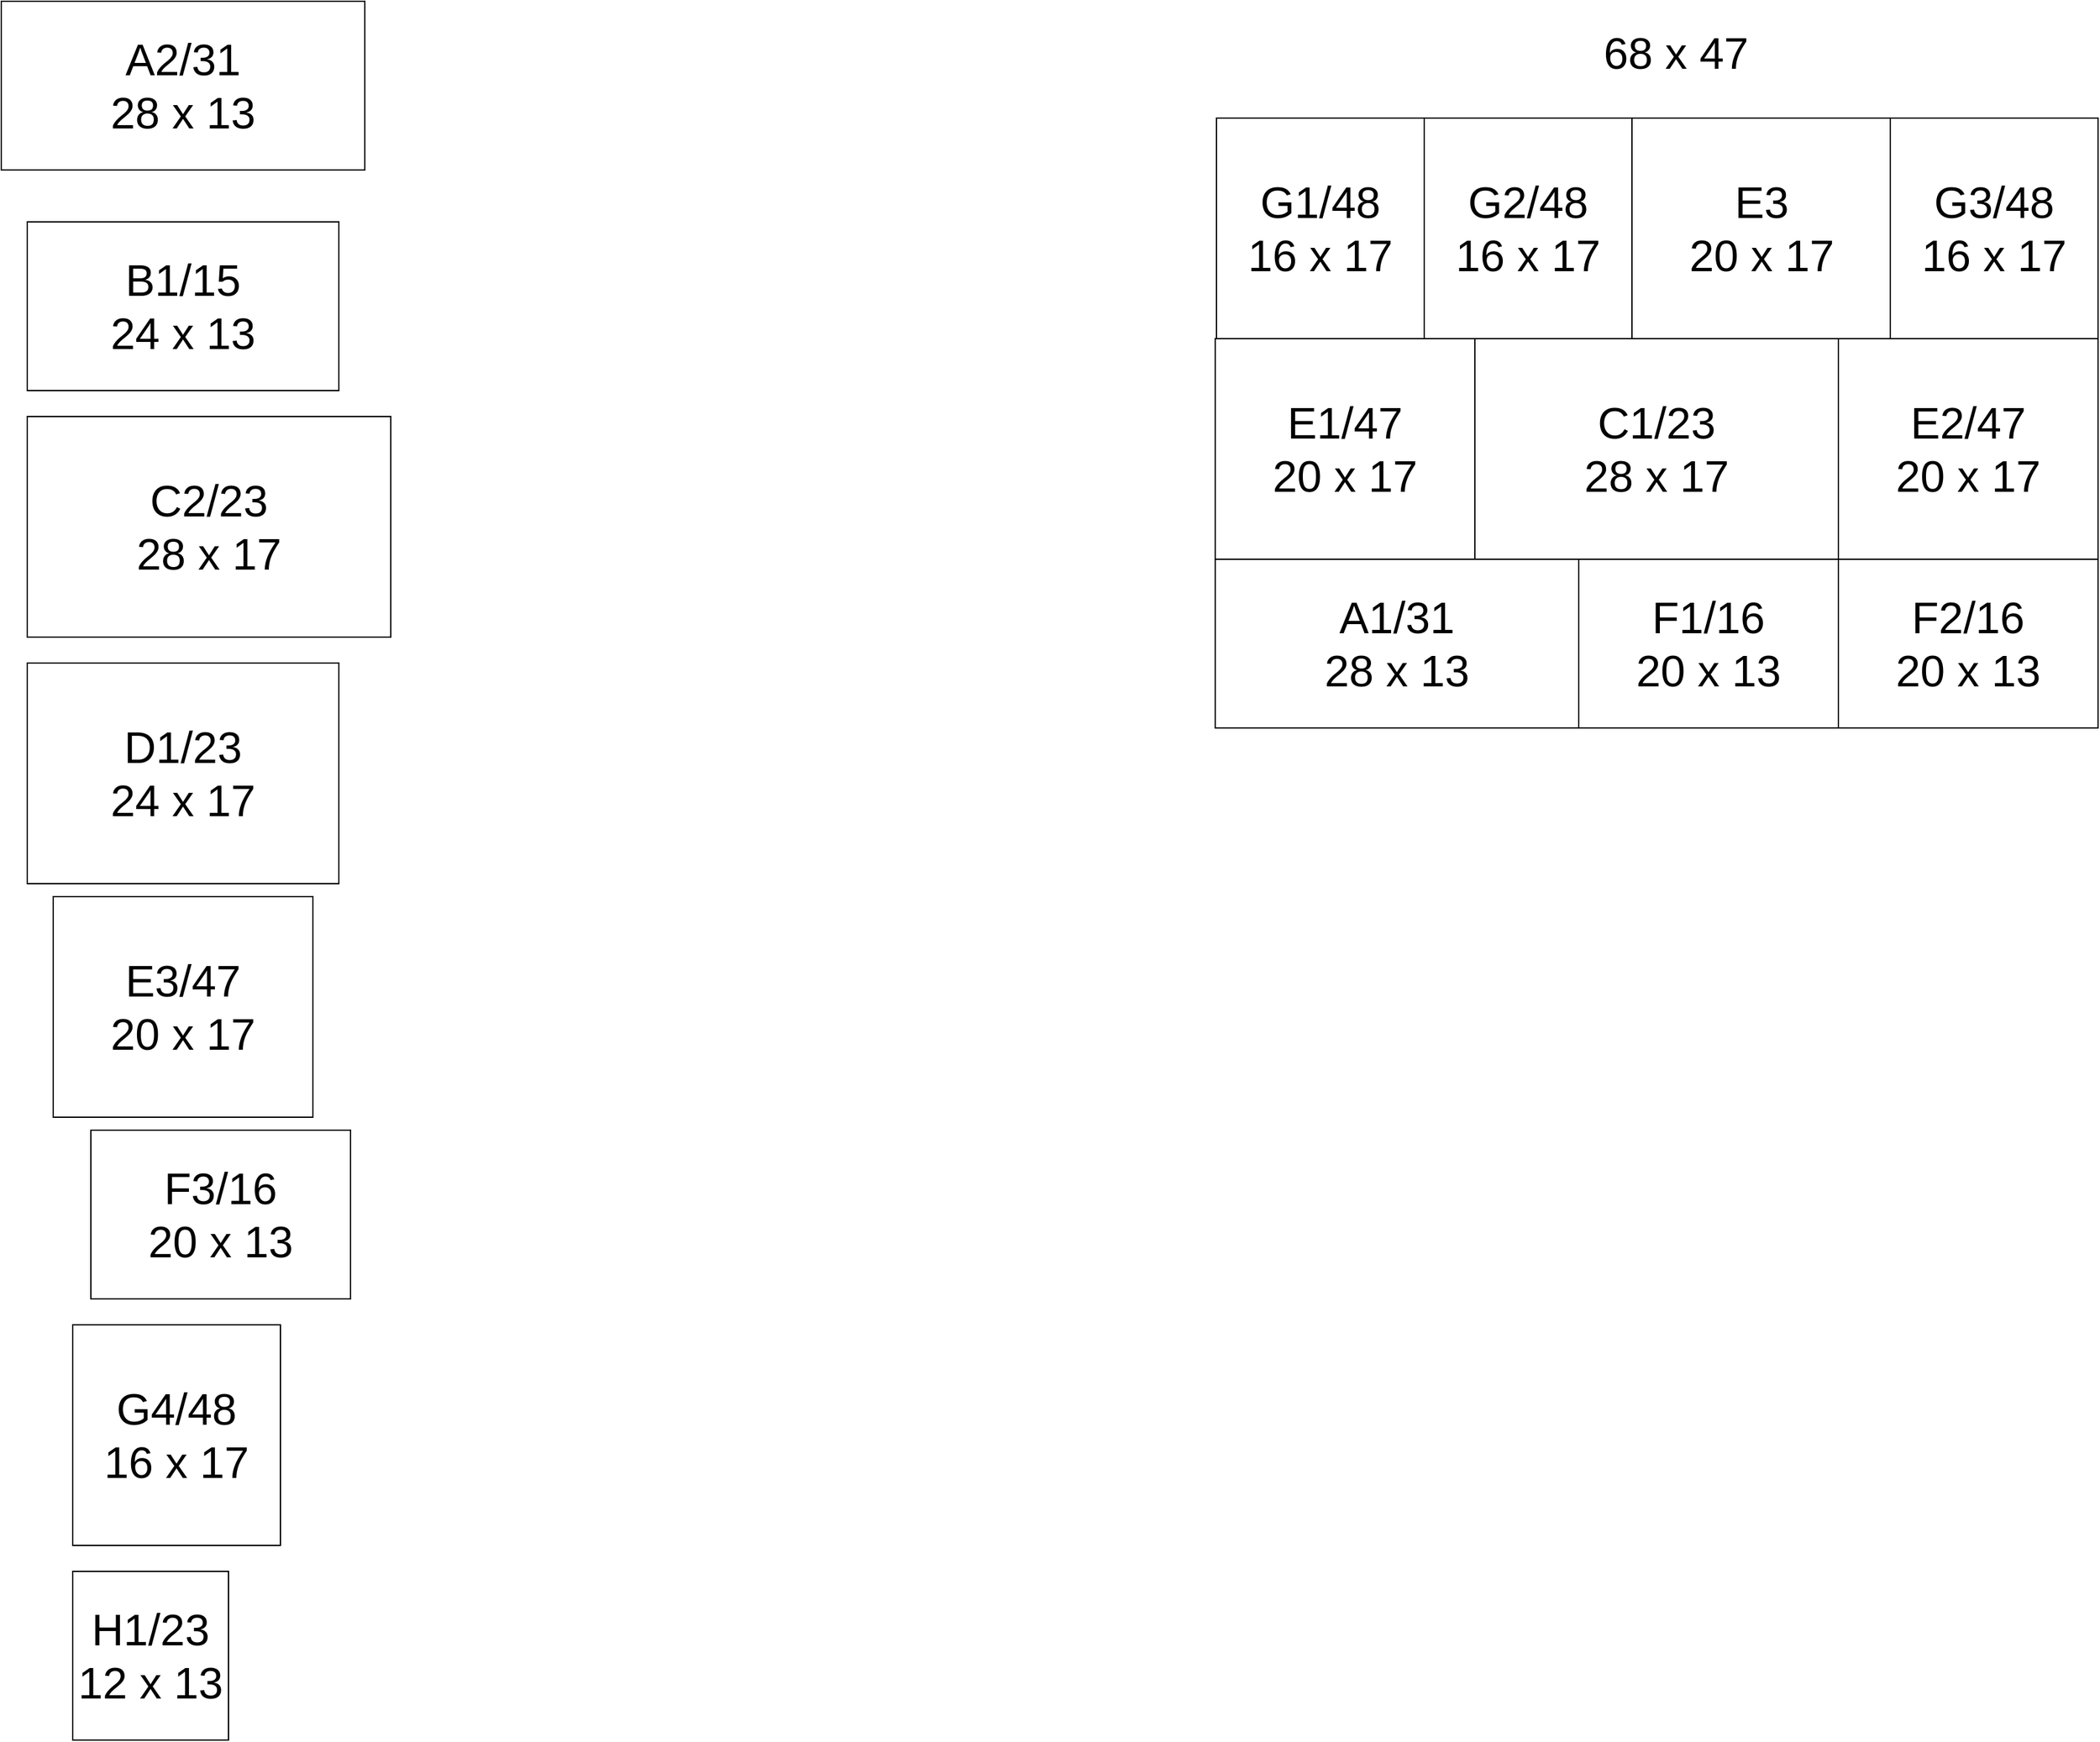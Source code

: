 <mxfile version="15.0.6" type="github">
  <diagram id="gl40HQNzWeFA6zc8xSAD" name="Page-1">
    <mxGraphModel dx="2365" dy="1615" grid="1" gridSize="10" guides="1" tooltips="1" connect="1" arrows="1" fold="1" page="1" pageScale="1" pageWidth="827" pageHeight="1169" math="0" shadow="0">
      <root>
        <mxCell id="0" />
        <mxCell id="1" parent="0" />
        <mxCell id="89Pmgcc1S83VsgnzRbyy-2" value="A1/31&lt;br&gt;28 x 13" style="rounded=0;whiteSpace=wrap;html=1;direction=south;fontSize=34;" vertex="1" parent="1">
          <mxGeometry x="1080" y="560" width="280" height="130" as="geometry" />
        </mxCell>
        <mxCell id="89Pmgcc1S83VsgnzRbyy-3" value="B1/15&lt;br&gt;24 x 13" style="rounded=0;whiteSpace=wrap;html=1;direction=south;fontSize=34;" vertex="1" parent="1">
          <mxGeometry x="165" y="300" width="240" height="130" as="geometry" />
        </mxCell>
        <mxCell id="89Pmgcc1S83VsgnzRbyy-4" value="D1/23&lt;br&gt;24 x 17" style="rounded=0;whiteSpace=wrap;html=1;direction=south;fontSize=34;" vertex="1" parent="1">
          <mxGeometry x="165" y="640" width="240" height="170" as="geometry" />
        </mxCell>
        <mxCell id="89Pmgcc1S83VsgnzRbyy-5" value="C1/23&lt;br&gt;28 x 17" style="rounded=0;whiteSpace=wrap;html=1;fontSize=34;" vertex="1" parent="1">
          <mxGeometry x="1280" y="390" width="280" height="170" as="geometry" />
        </mxCell>
        <mxCell id="89Pmgcc1S83VsgnzRbyy-6" value="E1/47&lt;br&gt;20 x 17" style="rounded=0;whiteSpace=wrap;html=1;fontSize=34;" vertex="1" parent="1">
          <mxGeometry x="1080" y="390" width="200" height="170" as="geometry" />
        </mxCell>
        <mxCell id="89Pmgcc1S83VsgnzRbyy-7" value="F3/16&lt;br&gt;20 x 13" style="rounded=0;whiteSpace=wrap;html=1;fontSize=34;" vertex="1" parent="1">
          <mxGeometry x="214" y="1000" width="200" height="130" as="geometry" />
        </mxCell>
        <mxCell id="89Pmgcc1S83VsgnzRbyy-8" value="G1/48&lt;br&gt;16 x 17" style="rounded=0;whiteSpace=wrap;html=1;fontSize=34;direction=south;" vertex="1" parent="1">
          <mxGeometry x="1081" y="220" width="160" height="170" as="geometry" />
        </mxCell>
        <mxCell id="89Pmgcc1S83VsgnzRbyy-9" value="H1/23&lt;br&gt;12 x 13" style="rounded=0;whiteSpace=wrap;html=1;fontSize=34;direction=south;" vertex="1" parent="1">
          <mxGeometry x="200" y="1340" width="120" height="130" as="geometry" />
        </mxCell>
        <mxCell id="89Pmgcc1S83VsgnzRbyy-21" value="C2/23&lt;br&gt;28 x 17" style="rounded=0;whiteSpace=wrap;html=1;fontSize=34;" vertex="1" parent="1">
          <mxGeometry x="165" y="450" width="280" height="170" as="geometry" />
        </mxCell>
        <mxCell id="89Pmgcc1S83VsgnzRbyy-24" value="E3&lt;br&gt;20 x 17" style="rounded=0;whiteSpace=wrap;html=1;fontSize=34;" vertex="1" parent="1">
          <mxGeometry x="1401" y="220" width="200" height="170" as="geometry" />
        </mxCell>
        <mxCell id="89Pmgcc1S83VsgnzRbyy-25" value="E2/47&lt;br&gt;20 x 17" style="rounded=0;whiteSpace=wrap;html=1;fontSize=34;" vertex="1" parent="1">
          <mxGeometry x="1560" y="390" width="200" height="170" as="geometry" />
        </mxCell>
        <mxCell id="89Pmgcc1S83VsgnzRbyy-28" value="F1/16&lt;br&gt;20 x 13" style="rounded=0;whiteSpace=wrap;html=1;fontSize=34;" vertex="1" parent="1">
          <mxGeometry x="1360" y="560" width="200" height="130" as="geometry" />
        </mxCell>
        <mxCell id="89Pmgcc1S83VsgnzRbyy-29" value="F2/16&lt;br&gt;20 x 13" style="rounded=0;whiteSpace=wrap;html=1;fontSize=34;" vertex="1" parent="1">
          <mxGeometry x="1560" y="560" width="200" height="130" as="geometry" />
        </mxCell>
        <mxCell id="89Pmgcc1S83VsgnzRbyy-32" value="G3/48&lt;br&gt;16 x 17" style="rounded=0;whiteSpace=wrap;html=1;fontSize=34;direction=south;" vertex="1" parent="1">
          <mxGeometry x="1600" y="220" width="160" height="170" as="geometry" />
        </mxCell>
        <mxCell id="89Pmgcc1S83VsgnzRbyy-43" value="68 x 47" style="text;html=1;strokeColor=none;fillColor=none;align=center;verticalAlign=middle;whiteSpace=wrap;rounded=0;fontSize=34;" vertex="1" parent="1">
          <mxGeometry x="1360" y="160" width="150" height="20" as="geometry" />
        </mxCell>
        <mxCell id="89Pmgcc1S83VsgnzRbyy-46" value="G4/48&lt;br&gt;16 x 17" style="rounded=0;whiteSpace=wrap;html=1;fontSize=34;direction=south;" vertex="1" parent="1">
          <mxGeometry x="200" y="1150" width="160" height="170" as="geometry" />
        </mxCell>
        <mxCell id="89Pmgcc1S83VsgnzRbyy-47" value="A2/31&lt;br&gt;28 x 13" style="rounded=0;whiteSpace=wrap;html=1;direction=south;fontSize=34;" vertex="1" parent="1">
          <mxGeometry x="145" y="130" width="280" height="130" as="geometry" />
        </mxCell>
        <mxCell id="89Pmgcc1S83VsgnzRbyy-52" value="G2/48&lt;br&gt;16 x 17" style="rounded=0;whiteSpace=wrap;html=1;fontSize=34;direction=south;" vertex="1" parent="1">
          <mxGeometry x="1241" y="220" width="160" height="170" as="geometry" />
        </mxCell>
        <mxCell id="89Pmgcc1S83VsgnzRbyy-58" value="E3/47&lt;br&gt;20 x 17" style="rounded=0;whiteSpace=wrap;html=1;fontSize=34;" vertex="1" parent="1">
          <mxGeometry x="185" y="820" width="200" height="170" as="geometry" />
        </mxCell>
      </root>
    </mxGraphModel>
  </diagram>
</mxfile>
